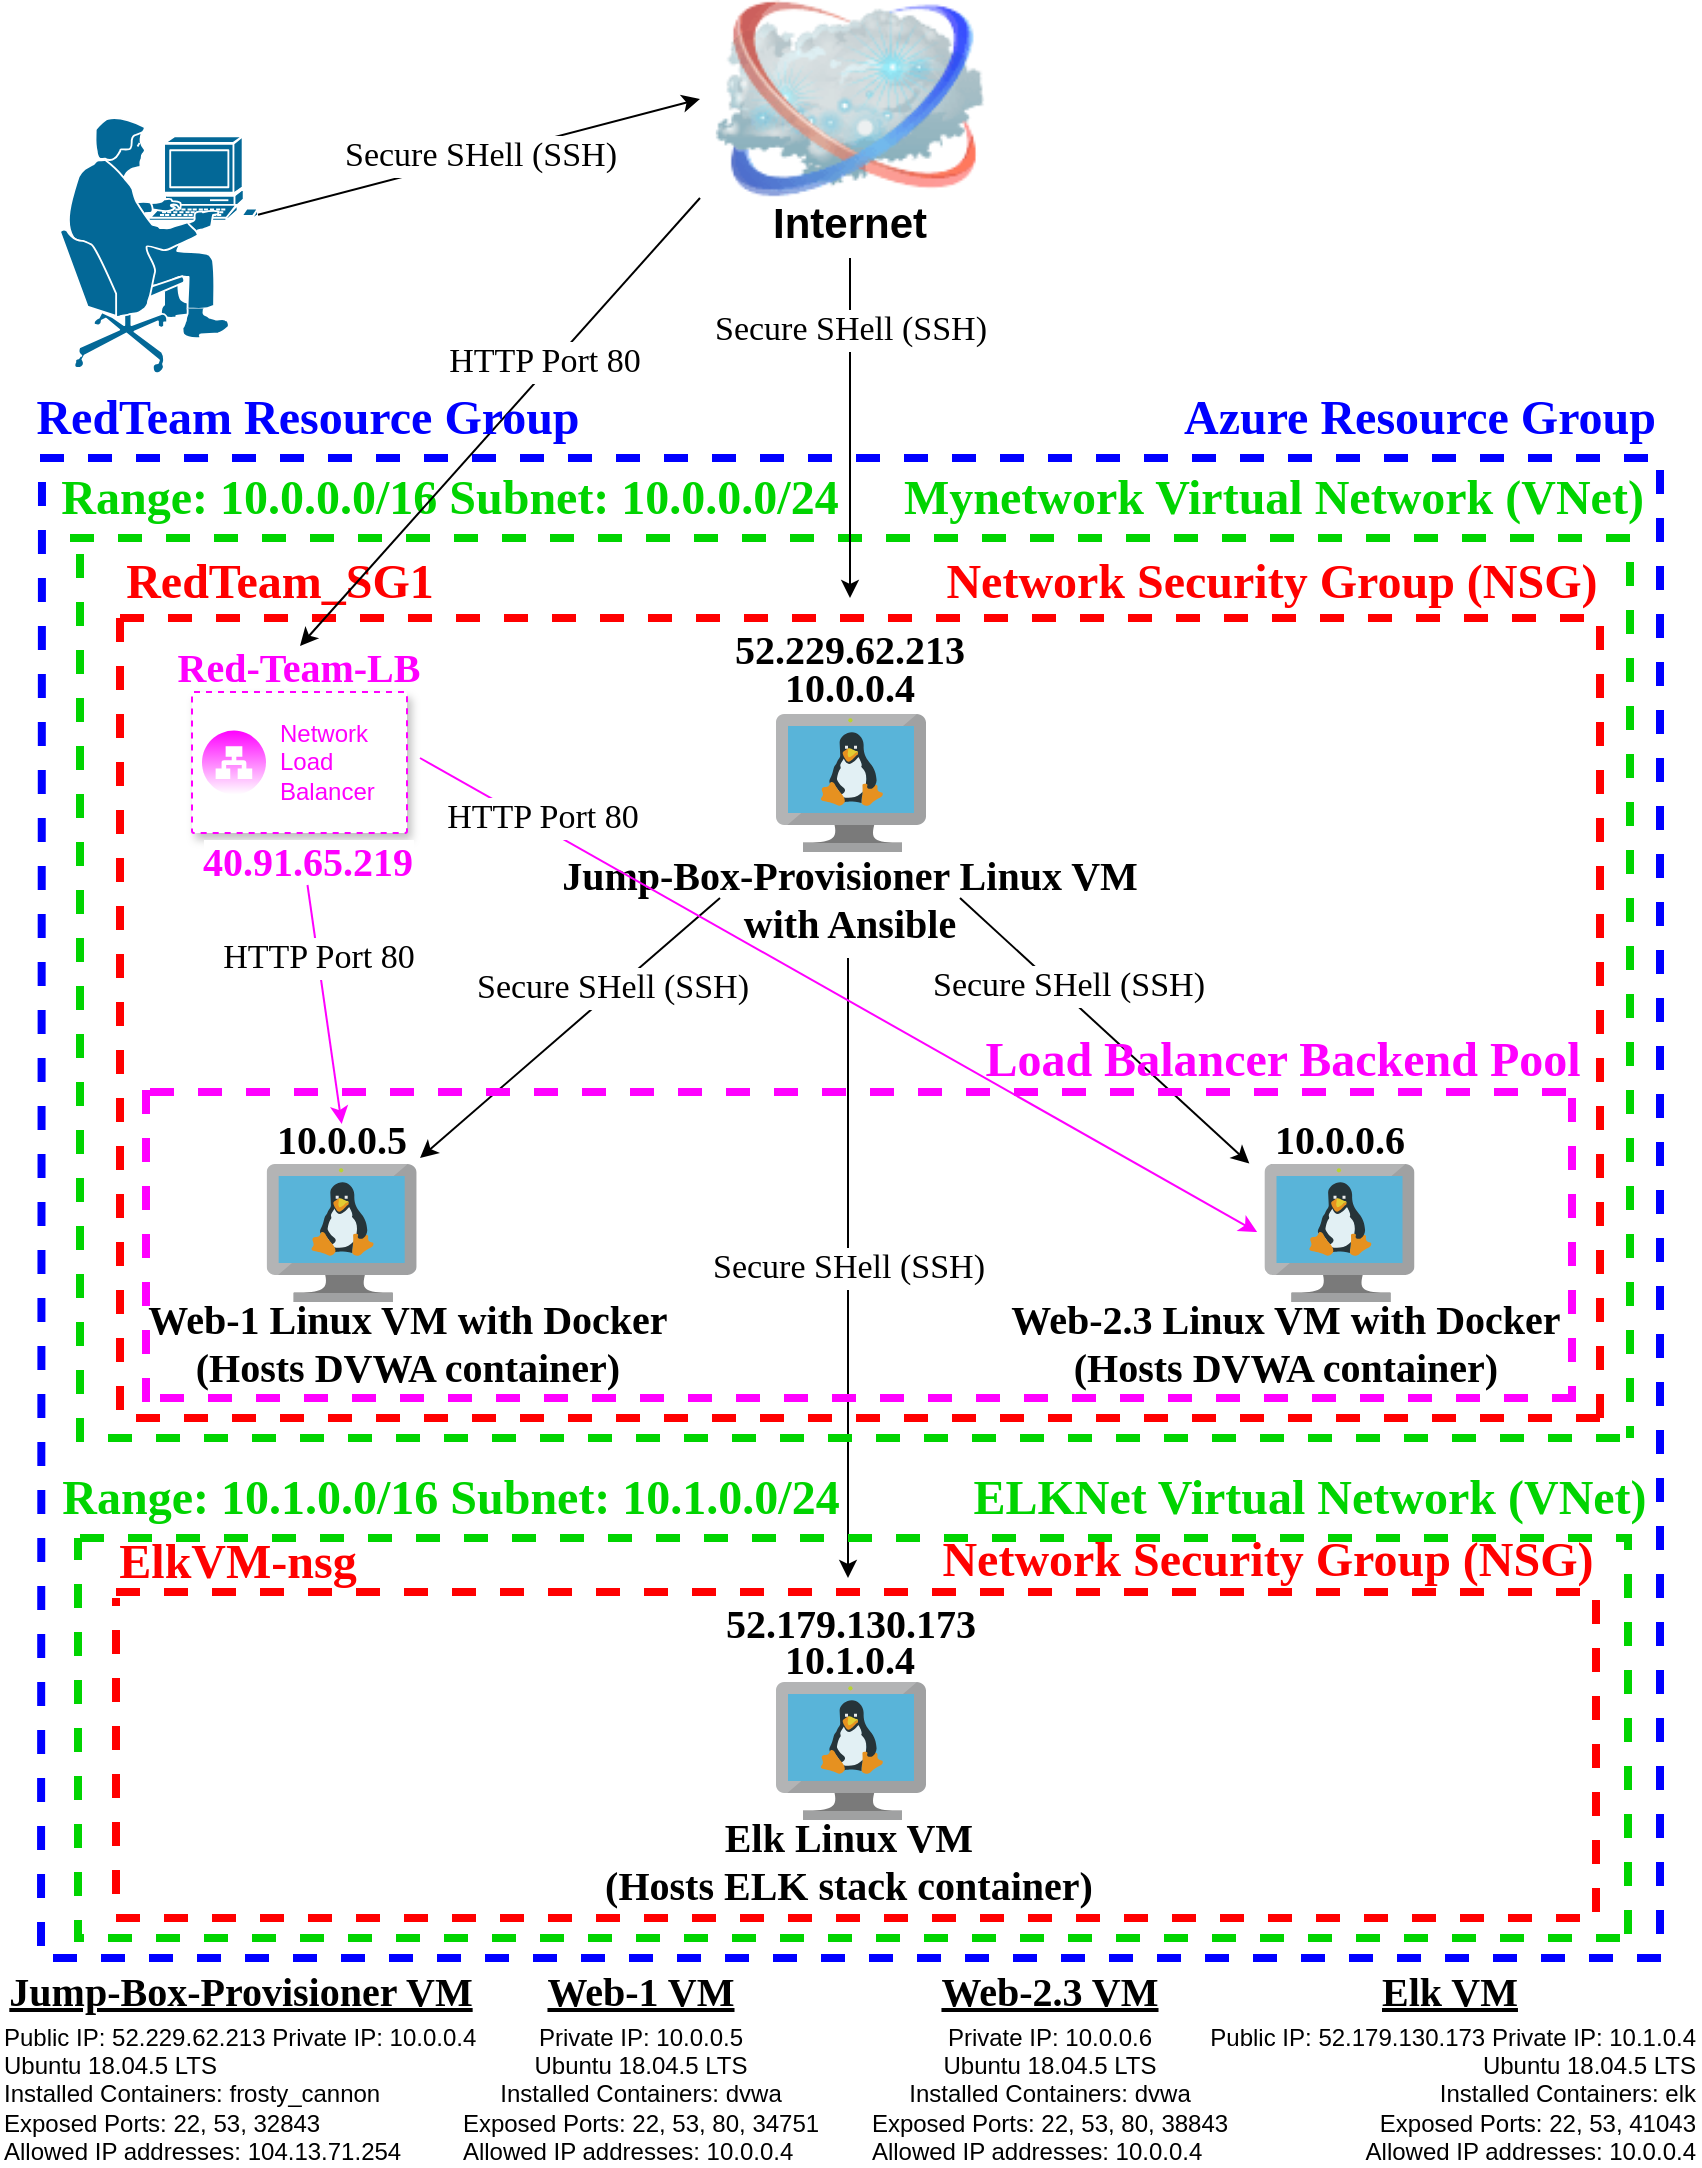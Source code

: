 <mxfile version="13.9.3" type="google"><diagram id="02WOwpYK_OLElmne_c5s" name="Page-1"><mxGraphModel dx="791" dy="720" grid="1" gridSize="10" guides="1" tooltips="1" connect="1" arrows="1" fold="1" page="1" pageScale="1" pageWidth="850" pageHeight="1100" math="0" shadow="0"><root><mxCell id="0"/><mxCell id="1" parent="0"/><mxCell id="Kz28LRGINYOFBAdoOSPc-6" value="" style="image;html=1;image=img/lib/clip_art/networking/Cloud_128x128.png" parent="1" vertex="1"><mxGeometry x="350" y="11" width="150" height="99" as="geometry"/></mxCell><mxCell id="Kz28LRGINYOFBAdoOSPc-7" value="&lt;b&gt;&lt;font style=&quot;font-size: 21px&quot;&gt;Internet&lt;/font&gt;&lt;/b&gt;" style="whiteSpace=wrap;html=1;" parent="1" vertex="1"><mxGeometry x="400" y="122" width="50" as="geometry"/></mxCell><mxCell id="Kz28LRGINYOFBAdoOSPc-10" value="" style="shape=mxgraph.cisco.people.pc_man;html=1;pointerEvents=1;dashed=0;fillColor=#036897;strokeColor=#ffffff;strokeWidth=2;verticalLabelPosition=bottom;verticalAlign=top;align=center;outlineConnect=0;" parent="1" vertex="1"><mxGeometry x="30" y="69" width="100" height="130" as="geometry"/></mxCell><mxCell id="82XxrwCYdJSL4rOQHLAX-32" value="" style="aspect=fixed;html=1;points=[];align=center;image;fontSize=12;image=img/lib/mscae/VM_Linux.svg;" parent="1" vertex="1"><mxGeometry x="388" y="368" width="75" height="69" as="geometry"/></mxCell><mxCell id="82XxrwCYdJSL4rOQHLAX-62" value="Jump-Box-Provisioner Linux VM&lt;br style=&quot;font-size: 20px&quot;&gt;with Ansible" style="text;html=1;strokeColor=none;fillColor=none;align=center;verticalAlign=middle;whiteSpace=wrap;rounded=0;dashed=1;labelBackgroundColor=none;fontFamily=Times New Roman;fontSize=20;fontStyle=1" parent="1" vertex="1"><mxGeometry x="270" y="450" width="310" height="20" as="geometry"/></mxCell><mxCell id="82XxrwCYdJSL4rOQHLAX-64" value="" style="aspect=fixed;html=1;points=[];align=center;image;fontSize=12;image=img/lib/mscae/VM_Linux.svg;" parent="1" vertex="1"><mxGeometry x="632.25" y="593" width="75" height="69" as="geometry"/></mxCell><mxCell id="82XxrwCYdJSL4rOQHLAX-66" value="" style="aspect=fixed;html=1;points=[];align=center;image;fontSize=12;image=img/lib/mscae/VM_Linux.svg;" parent="1" vertex="1"><mxGeometry x="133.34" y="593" width="75" height="69" as="geometry"/></mxCell><mxCell id="82XxrwCYdJSL4rOQHLAX-67" value="Web-1 Linux VM with Docker&lt;br&gt;(Hosts DVWA container)" style="text;html=1;strokeColor=none;fillColor=none;align=center;verticalAlign=middle;whiteSpace=wrap;rounded=0;dashed=1;labelBackgroundColor=none;fontFamily=Times New Roman;fontSize=20;fontStyle=1" parent="1" vertex="1"><mxGeometry x="69" y="672" width="270" height="20" as="geometry"/></mxCell><mxCell id="82XxrwCYdJSL4rOQHLAX-68" value="" style="aspect=fixed;html=1;points=[];align=center;image;fontSize=12;image=img/lib/mscae/VM_Linux.svg;" parent="1" vertex="1"><mxGeometry x="388" y="852" width="75" height="69" as="geometry"/></mxCell><mxCell id="82XxrwCYdJSL4rOQHLAX-71" value="" style="endArrow=classic;html=1;fontFamily=Times New Roman;fontSize=20;fontColor=#000000;entryX=-0.101;entryY=-0.003;entryDx=0;entryDy=0;entryPerimeter=0;" parent="1" target="82XxrwCYdJSL4rOQHLAX-64" edge="1"><mxGeometry relative="1" as="geometry"><mxPoint x="480" y="460" as="sourcePoint"/><mxPoint x="650" y="550" as="targetPoint"/></mxGeometry></mxCell><mxCell id="82XxrwCYdJSL4rOQHLAX-72" value="Secure SHell (SSH)" style="edgeLabel;resizable=0;html=1;align=center;verticalAlign=middle;fontStyle=0;fontFamily=Times New Roman;fontSize=17;" parent="82XxrwCYdJSL4rOQHLAX-71" connectable="0" vertex="1"><mxGeometry relative="1" as="geometry"><mxPoint x="-18" y="-23" as="offset"/></mxGeometry></mxCell><mxCell id="82XxrwCYdJSL4rOQHLAX-73" value="" style="endArrow=classic;html=1;fontFamily=Times New Roman;fontSize=20;fontColor=#000000;" parent="1" edge="1"><mxGeometry relative="1" as="geometry"><mxPoint x="360" y="460" as="sourcePoint"/><mxPoint x="210" y="590" as="targetPoint"/></mxGeometry></mxCell><mxCell id="82XxrwCYdJSL4rOQHLAX-74" value="Secure SHell (SSH)" style="edgeLabel;resizable=0;html=1;align=center;verticalAlign=middle;fontFamily=Times New Roman;fontStyle=0;fontSize=17;" parent="82XxrwCYdJSL4rOQHLAX-73" connectable="0" vertex="1"><mxGeometry relative="1" as="geometry"><mxPoint x="20.35" y="-20" as="offset"/></mxGeometry></mxCell><mxCell id="82XxrwCYdJSL4rOQHLAX-78" value="Web-2.3 Linux VM with Docker&lt;br&gt;(Hosts DVWA container)" style="text;html=1;strokeColor=none;fillColor=none;align=center;verticalAlign=middle;whiteSpace=wrap;rounded=0;dashed=1;labelBackgroundColor=none;fontFamily=Times New Roman;fontSize=20;fontStyle=1" parent="1" vertex="1"><mxGeometry x="503" y="672" width="279.5" height="20" as="geometry"/></mxCell><mxCell id="82XxrwCYdJSL4rOQHLAX-81" value="Elk Linux VM&lt;br&gt;(Hosts ELK stack container)" style="text;html=1;strokeColor=none;fillColor=none;align=center;verticalAlign=middle;whiteSpace=wrap;rounded=0;dashed=1;labelBackgroundColor=none;fontFamily=Times New Roman;fontSize=20;fontStyle=1" parent="1" vertex="1"><mxGeometry x="299.13" y="931" width="250.75" height="20" as="geometry"/></mxCell><mxCell id="82XxrwCYdJSL4rOQHLAX-82" value="10.0.0.6" style="text;html=1;strokeColor=none;fillColor=none;align=center;verticalAlign=middle;whiteSpace=wrap;rounded=0;dashed=1;labelBackgroundColor=none;fontFamily=Times New Roman;fontSize=20;fontColor=#000000;fontStyle=1" parent="1" vertex="1"><mxGeometry x="649.75" y="570" width="40" height="20" as="geometry"/></mxCell><mxCell id="82XxrwCYdJSL4rOQHLAX-83" value="10.0.0.5" style="text;html=1;strokeColor=none;fillColor=none;align=center;verticalAlign=middle;whiteSpace=wrap;rounded=0;dashed=1;labelBackgroundColor=none;fontFamily=Times New Roman;fontSize=20;fontColor=#000000;fontStyle=1" parent="1" vertex="1"><mxGeometry x="150.84" y="570" width="40" height="20" as="geometry"/></mxCell><mxCell id="82XxrwCYdJSL4rOQHLAX-85" value="10.0.0.4" style="text;html=1;strokeColor=none;fillColor=none;align=center;verticalAlign=middle;whiteSpace=wrap;rounded=0;dashed=1;labelBackgroundColor=none;fontFamily=Times New Roman;fontSize=20;fontColor=#000000;fontStyle=1" parent="1" vertex="1"><mxGeometry x="405" y="344" width="40" height="20" as="geometry"/></mxCell><mxCell id="82XxrwCYdJSL4rOQHLAX-86" value="10.1.0.4" style="text;html=1;strokeColor=none;fillColor=none;align=center;verticalAlign=middle;whiteSpace=wrap;rounded=0;dashed=1;labelBackgroundColor=none;fontFamily=Times New Roman;fontSize=20;fontColor=#000000;fontStyle=1" parent="1" vertex="1"><mxGeometry x="404.5" y="830" width="40" height="20" as="geometry"/></mxCell><mxCell id="82XxrwCYdJSL4rOQHLAX-87" value="" style="endArrow=classic;html=1;fontFamily=Times New Roman;fontSize=20;fontColor=#000000;" parent="1" edge="1"><mxGeometry relative="1" as="geometry"><mxPoint x="424" y="490" as="sourcePoint"/><mxPoint x="424" y="800" as="targetPoint"/></mxGeometry></mxCell><mxCell id="82XxrwCYdJSL4rOQHLAX-88" value="Secure SHell (SSH)" style="edgeLabel;resizable=0;html=1;align=center;verticalAlign=middle;fontStyle=0;fontFamily=Times New Roman;fontSize=17;" parent="82XxrwCYdJSL4rOQHLAX-87" connectable="0" vertex="1"><mxGeometry relative="1" as="geometry"/></mxCell><mxCell id="82XxrwCYdJSL4rOQHLAX-91" value="" style="endArrow=none;dashed=1;html=1;fontFamily=Times New Roman;fontSize=20;fontColor=#000000;fontStyle=0;strokeWidth=4;fillColor=#b0e3e6;strokeColor=#00D400;rounded=0;" parent="1" edge="1"><mxGeometry width="50" height="50" relative="1" as="geometry"><mxPoint x="810" y="730" as="sourcePoint"/><mxPoint x="40" y="280" as="targetPoint"/><Array as="points"><mxPoint x="40" y="730"/></Array></mxGeometry></mxCell><mxCell id="82XxrwCYdJSL4rOQHLAX-93" value="" style="endArrow=none;dashed=1;html=1;fontFamily=Times New Roman;fontSize=20;fontColor=#000000;fontStyle=0;strokeWidth=4;fillColor=#b0e3e6;strokeColor=#00D400;rounded=0;" parent="1" edge="1"><mxGeometry width="50" height="50" relative="1" as="geometry"><mxPoint x="35" y="280" as="sourcePoint"/><mxPoint x="815" y="730" as="targetPoint"/><Array as="points"><mxPoint x="815" y="280"/></Array></mxGeometry></mxCell><mxCell id="82XxrwCYdJSL4rOQHLAX-94" value="Mynetwork Virtual Network (VNet)" style="text;html=1;strokeColor=none;fillColor=none;align=center;verticalAlign=middle;whiteSpace=wrap;rounded=0;dashed=1;labelBackgroundColor=none;fontFamily=Times New Roman;fontSize=24;fontColor=#00D400;fontStyle=1" parent="1" vertex="1"><mxGeometry x="446" y="250" width="381.75" height="20" as="geometry"/></mxCell><mxCell id="82XxrwCYdJSL4rOQHLAX-96" value="&lt;span style=&quot;background-color: rgb(255 , 255 , 255) ; font-size: 20px&quot;&gt;&lt;font style=&quot;font-size: 20px&quot;&gt;52.229.62.213&lt;/font&gt;&lt;/span&gt;" style="text;html=1;strokeColor=none;fillColor=none;align=center;verticalAlign=middle;whiteSpace=wrap;rounded=0;dashed=1;labelBackgroundColor=none;fontFamily=Times New Roman;fontSize=20;fontColor=#000000;fontStyle=1" parent="1" vertex="1"><mxGeometry x="366.75" y="325" width="115.5" height="20" as="geometry"/></mxCell><mxCell id="82XxrwCYdJSL4rOQHLAX-98" value="" style="endArrow=none;dashed=1;html=1;fontFamily=Times New Roman;fontSize=20;fontStyle=0;strokeWidth=4;fillColor=#b0e3e6;rounded=0;fontColor=#0000FF;strokeColor=#0000FF;" parent="1" edge="1"><mxGeometry width="50" height="50" relative="1" as="geometry"><mxPoint x="830.5" y="990" as="sourcePoint"/><mxPoint x="21" y="240" as="targetPoint"/><Array as="points"><mxPoint x="20.5" y="990"/></Array></mxGeometry></mxCell><mxCell id="82XxrwCYdJSL4rOQHLAX-99" value="" style="endArrow=none;dashed=1;html=1;fontFamily=Times New Roman;fontSize=20;fontStyle=0;strokeWidth=4;fillColor=#b0e3e6;rounded=0;fontColor=#0000FF;strokeColor=#0000FF;" parent="1" edge="1"><mxGeometry width="50" height="50" relative="1" as="geometry"><mxPoint x="20" y="240" as="sourcePoint"/><mxPoint x="830" y="990" as="targetPoint"/><Array as="points"><mxPoint x="830" y="240"/></Array></mxGeometry></mxCell><mxCell id="82XxrwCYdJSL4rOQHLAX-100" value="Azure Resource Group" style="text;html=1;strokeColor=none;fillColor=none;align=center;verticalAlign=middle;whiteSpace=wrap;rounded=0;dashed=1;labelBackgroundColor=none;fontFamily=Times New Roman;fontSize=24;fontStyle=1;fontColor=#0000FF;" parent="1" vertex="1"><mxGeometry x="590.75" y="210" width="238" height="20" as="geometry"/></mxCell><mxCell id="82XxrwCYdJSL4rOQHLAX-101" value="" style="endArrow=classic;html=1;fontFamily=Times New Roman;fontSize=20;fontColor=#000000;" parent="1" edge="1"><mxGeometry relative="1" as="geometry"><mxPoint x="425" y="140" as="sourcePoint"/><mxPoint x="425" y="310" as="targetPoint"/></mxGeometry></mxCell><mxCell id="82XxrwCYdJSL4rOQHLAX-102" value="Secure SHell (SSH)" style="edgeLabel;resizable=0;html=1;align=center;verticalAlign=middle;fontStyle=0;fontFamily=Times New Roman;fontSize=17;" parent="82XxrwCYdJSL4rOQHLAX-101" connectable="0" vertex="1"><mxGeometry relative="1" as="geometry"><mxPoint y="-49" as="offset"/></mxGeometry></mxCell><mxCell id="82XxrwCYdJSL4rOQHLAX-103" value="" style="endArrow=none;dashed=1;html=1;fontFamily=Times New Roman;fontSize=20;fontColor=#000000;fontStyle=0;strokeWidth=4;fillColor=#b0e3e6;rounded=0;strokeColor=#FF0000;" parent="1" edge="1"><mxGeometry width="50" height="50" relative="1" as="geometry"><mxPoint x="800" y="720" as="sourcePoint"/><mxPoint x="60" y="320" as="targetPoint"/><Array as="points"><mxPoint x="60" y="720"/></Array></mxGeometry></mxCell><mxCell id="82XxrwCYdJSL4rOQHLAX-104" value="" style="endArrow=none;dashed=1;html=1;fontFamily=Times New Roman;fontSize=20;fontColor=#000000;fontStyle=0;strokeWidth=4;fillColor=#b0e3e6;rounded=0;strokeColor=#FF0000;" parent="1" edge="1"><mxGeometry width="50" height="50" relative="1" as="geometry"><mxPoint x="60" y="320" as="sourcePoint"/><mxPoint x="800" y="720" as="targetPoint"/><Array as="points"><mxPoint x="800" y="320"/></Array></mxGeometry></mxCell><mxCell id="82XxrwCYdJSL4rOQHLAX-105" value="Network Security Group (NSG)" style="text;html=1;strokeColor=none;fillColor=none;align=center;verticalAlign=middle;whiteSpace=wrap;rounded=0;dashed=1;labelBackgroundColor=none;fontFamily=Times New Roman;fontSize=24;fontStyle=1;fontColor=#FF0000;" parent="1" vertex="1"><mxGeometry x="468" y="292" width="335.75" height="20" as="geometry"/></mxCell><mxCell id="82XxrwCYdJSL4rOQHLAX-106" value="RedTeam_SG1" style="text;html=1;strokeColor=none;fillColor=none;align=center;verticalAlign=middle;whiteSpace=wrap;rounded=0;dashed=1;labelBackgroundColor=none;fontFamily=Times New Roman;fontSize=24;fontStyle=1;fontColor=#FF0000;" parent="1" vertex="1"><mxGeometry x="60" y="292" width="160" height="20" as="geometry"/></mxCell><mxCell id="82XxrwCYdJSL4rOQHLAX-107" value="" style="endArrow=none;dashed=1;html=1;fontFamily=Times New Roman;fontSize=20;fontColor=#000000;fontStyle=0;strokeWidth=4;fillColor=#b0e3e6;rounded=0;strokeColor=#FF0000;" parent="1" edge="1"><mxGeometry width="50" height="50" relative="1" as="geometry"><mxPoint x="790" y="970" as="sourcePoint"/><mxPoint x="58" y="810" as="targetPoint"/><Array as="points"><mxPoint x="58" y="970"/></Array></mxGeometry></mxCell><mxCell id="82XxrwCYdJSL4rOQHLAX-108" value="" style="endArrow=none;dashed=1;html=1;fontFamily=Times New Roman;fontSize=20;fontColor=#000000;fontStyle=0;strokeWidth=4;fillColor=#b0e3e6;rounded=0;strokeColor=#FF0000;" parent="1" edge="1"><mxGeometry width="50" height="50" relative="1" as="geometry"><mxPoint x="58" y="807" as="sourcePoint"/><mxPoint x="798" y="970" as="targetPoint"/><Array as="points"><mxPoint x="798" y="807"/></Array></mxGeometry></mxCell><mxCell id="82XxrwCYdJSL4rOQHLAX-109" value="Network Security Group (NSG)" style="text;html=1;strokeColor=none;fillColor=none;align=center;verticalAlign=middle;whiteSpace=wrap;rounded=0;dashed=1;labelBackgroundColor=none;fontFamily=Times New Roman;fontSize=24;fontStyle=1;fontColor=#FF0000;" parent="1" vertex="1"><mxGeometry x="466" y="781" width="335.75" height="20" as="geometry"/></mxCell><mxCell id="82XxrwCYdJSL4rOQHLAX-110" value="ElkVM-nsg" style="text;html=1;strokeColor=none;fillColor=none;align=center;verticalAlign=middle;whiteSpace=wrap;rounded=0;dashed=1;labelBackgroundColor=none;fontFamily=Times New Roman;fontSize=24;fontStyle=1;fontColor=#FF0000;" parent="1" vertex="1"><mxGeometry x="58" y="782" width="122" height="20" as="geometry"/></mxCell><mxCell id="82XxrwCYdJSL4rOQHLAX-117" value="" style="endArrow=none;dashed=1;html=1;fontFamily=Times New Roman;fontSize=20;fontColor=#000000;fontStyle=0;strokeWidth=4;fillColor=#b0e3e6;strokeColor=#00D400;rounded=0;" parent="1" edge="1"><mxGeometry width="50" height="50" relative="1" as="geometry"><mxPoint x="810" y="980" as="sourcePoint"/><mxPoint x="39" y="780" as="targetPoint"/><Array as="points"><mxPoint x="39" y="980"/></Array></mxGeometry></mxCell><mxCell id="82XxrwCYdJSL4rOQHLAX-118" value="" style="endArrow=none;dashed=1;html=1;fontFamily=Times New Roman;fontSize=20;fontColor=#000000;fontStyle=0;strokeWidth=4;fillColor=#b0e3e6;strokeColor=#00D400;rounded=0;" parent="1" edge="1"><mxGeometry width="50" height="50" relative="1" as="geometry"><mxPoint x="40" y="780" as="sourcePoint"/><mxPoint x="814" y="990" as="targetPoint"/><Array as="points"><mxPoint x="814" y="780"/></Array></mxGeometry></mxCell><mxCell id="82XxrwCYdJSL4rOQHLAX-119" value="ELKNet Virtual Network (VNet)" style="text;html=1;strokeColor=none;fillColor=none;align=center;verticalAlign=middle;whiteSpace=wrap;rounded=0;dashed=1;labelBackgroundColor=none;fontFamily=Times New Roman;fontSize=24;fontColor=#00D400;fontStyle=1" parent="1" vertex="1"><mxGeometry x="484" y="750" width="341.75" height="20" as="geometry"/></mxCell><mxCell id="82XxrwCYdJSL4rOQHLAX-120" value="Range: 10.1.0.0/16 Subnet: 10.1.0.0/24" style="text;html=1;strokeColor=none;fillColor=none;align=center;verticalAlign=middle;whiteSpace=wrap;rounded=0;dashed=1;labelBackgroundColor=none;fontFamily=Times New Roman;fontSize=24;fontColor=#00D400;fontStyle=1" parent="1" vertex="1"><mxGeometry x="26" y="750" width="399.28" height="20" as="geometry"/></mxCell><mxCell id="82XxrwCYdJSL4rOQHLAX-122" value="Range: 10.0.0.0/16 Subnet: 10.0.0.0/24" style="text;html=1;strokeColor=none;fillColor=none;align=center;verticalAlign=middle;whiteSpace=wrap;rounded=0;dashed=1;labelBackgroundColor=none;fontFamily=Times New Roman;fontSize=24;fontColor=#00D400;fontStyle=1" parent="1" vertex="1"><mxGeometry x="17" y="250" width="416" height="20" as="geometry"/></mxCell><mxCell id="82XxrwCYdJSL4rOQHLAX-124" value="" style="endArrow=classic;html=1;fontFamily=Times New Roman;fontSize=20;fontColor=#000000;exitX=0.99;exitY=0.38;exitDx=0;exitDy=0;exitPerimeter=0;entryX=0;entryY=0.5;entryDx=0;entryDy=0;" parent="1" source="Kz28LRGINYOFBAdoOSPc-10" target="Kz28LRGINYOFBAdoOSPc-6" edge="1"><mxGeometry relative="1" as="geometry"><mxPoint x="435" y="150" as="sourcePoint"/><mxPoint x="435" y="320" as="targetPoint"/></mxGeometry></mxCell><mxCell id="82XxrwCYdJSL4rOQHLAX-125" value="Secure SHell (SSH)" style="edgeLabel;resizable=0;html=1;align=center;verticalAlign=middle;fontStyle=0;fontFamily=Times New Roman;fontSize=17;" parent="82XxrwCYdJSL4rOQHLAX-124" connectable="0" vertex="1"><mxGeometry relative="1" as="geometry"><mxPoint y="-1" as="offset"/></mxGeometry></mxCell><mxCell id="82XxrwCYdJSL4rOQHLAX-127" value="Jump-Box-Provisioner VM" style="text;html=1;strokeColor=none;fillColor=none;align=center;verticalAlign=middle;whiteSpace=wrap;rounded=0;dashed=1;labelBackgroundColor=none;fontFamily=Times New Roman;fontSize=20;fontStyle=5" parent="1" vertex="1"><mxGeometry y="996" width="241" height="20" as="geometry"/></mxCell><mxCell id="82XxrwCYdJSL4rOQHLAX-130" value="Web-1 VM" style="text;html=1;strokeColor=none;fillColor=none;align=center;verticalAlign=middle;whiteSpace=wrap;rounded=0;dashed=1;labelBackgroundColor=none;fontFamily=Times New Roman;fontSize=20;fontStyle=5" parent="1" vertex="1"><mxGeometry x="270.88" y="996" width="99.25" height="20" as="geometry"/></mxCell><mxCell id="82XxrwCYdJSL4rOQHLAX-131" value="Web-2.3 VM" style="text;html=1;strokeColor=none;fillColor=none;align=center;verticalAlign=middle;whiteSpace=wrap;rounded=0;dashed=1;labelBackgroundColor=none;fontFamily=Times New Roman;fontSize=20;fontStyle=5" parent="1" vertex="1"><mxGeometry x="468" y="996" width="114" height="20" as="geometry"/></mxCell><mxCell id="82XxrwCYdJSL4rOQHLAX-132" value="Elk VM" style="text;html=1;strokeColor=none;fillColor=none;align=center;verticalAlign=middle;whiteSpace=wrap;rounded=0;dashed=1;labelBackgroundColor=none;fontFamily=Times New Roman;fontSize=20;fontStyle=5" parent="1" vertex="1"><mxGeometry x="688" y="1006" width="74" as="geometry"/></mxCell><mxCell id="82XxrwCYdJSL4rOQHLAX-138" value="" style="shadow=1;strokeWidth=1;rounded=1;absoluteArcSize=1;arcSize=2;dashed=1;labelBackgroundColor=none;fillColor=#ffffff;gradientColor=none;fontFamily=Times New Roman;fontSize=20;align=right;html=1;fontColor=#FF00FF;strokeColor=#FF00FF;" parent="1" vertex="1"><mxGeometry x="96" y="357" width="107.5" height="70.5" as="geometry"/></mxCell><mxCell id="82XxrwCYdJSL4rOQHLAX-139" value="&lt;font&gt;Network&lt;br&gt;Load&lt;br&gt;Balancer&lt;/font&gt;" style="dashed=0;connectable=0;html=1;strokeColor=none;shape=mxgraph.gcp2.network_load_balancer;part=1;labelPosition=right;verticalLabelPosition=middle;align=left;verticalAlign=middle;spacingLeft=5;fontSize=12;fontColor=#FF00FF;gradientColor=#ffffff;fillColor=#FF00FF;" parent="82XxrwCYdJSL4rOQHLAX-138" vertex="1"><mxGeometry y="0.5" width="32" height="32" relative="1" as="geometry"><mxPoint x="5" y="-16" as="offset"/></mxGeometry></mxCell><mxCell id="82XxrwCYdJSL4rOQHLAX-140" value="" style="endArrow=classic;html=1;fontFamily=Times New Roman;fontSize=20;fontColor=#000000;exitX=0;exitY=1;exitDx=0;exitDy=0;" parent="1" source="Kz28LRGINYOFBAdoOSPc-6" edge="1"><mxGeometry relative="1" as="geometry"><mxPoint x="435" y="150" as="sourcePoint"/><mxPoint x="150" y="334" as="targetPoint"/></mxGeometry></mxCell><mxCell id="82XxrwCYdJSL4rOQHLAX-141" value="HTTP Port 80" style="edgeLabel;resizable=0;html=1;align=center;verticalAlign=middle;fontStyle=0;fontFamily=Times New Roman;fontSize=17;" parent="82XxrwCYdJSL4rOQHLAX-140" connectable="0" vertex="1"><mxGeometry relative="1" as="geometry"><mxPoint x="22" y="-30" as="offset"/></mxGeometry></mxCell><mxCell id="82XxrwCYdJSL4rOQHLAX-142" value="" style="endArrow=classic;html=1;fontFamily=Times New Roman;fontSize=20;fontColor=#000000;entryX=0.5;entryY=0;entryDx=0;entryDy=0;strokeColor=#FF00FF;exitX=0.5;exitY=1;exitDx=0;exitDy=0;" parent="1" edge="1"><mxGeometry relative="1" as="geometry"><mxPoint x="153.745" y="453.5" as="sourcePoint"/><mxPoint x="170.84" y="573" as="targetPoint"/></mxGeometry></mxCell><mxCell id="82XxrwCYdJSL4rOQHLAX-143" value="HTTP Port 80" style="edgeLabel;resizable=0;html=1;align=center;verticalAlign=middle;fontStyle=0;fontFamily=Times New Roman;fontSize=17;" parent="82XxrwCYdJSL4rOQHLAX-142" connectable="0" vertex="1"><mxGeometry relative="1" as="geometry"><mxPoint x="-3.77" y="-23.36" as="offset"/></mxGeometry></mxCell><mxCell id="82XxrwCYdJSL4rOQHLAX-149" value="" style="endArrow=none;dashed=1;html=1;strokeWidth=4;fontFamily=Times New Roman;fontSize=25;fontStyle=1;fontColor=#FFFF00;strokeColor=#FF00FF;rounded=0;" parent="1" edge="1"><mxGeometry width="50" height="50" relative="1" as="geometry"><mxPoint x="75" y="557" as="sourcePoint"/><mxPoint x="795" y="557" as="targetPoint"/></mxGeometry></mxCell><mxCell id="82XxrwCYdJSL4rOQHLAX-150" value="" style="endArrow=none;dashed=1;html=1;strokeWidth=4;fontFamily=Times New Roman;fontSize=25;fontStyle=1;fontColor=#FFFF00;strokeColor=#FF00FF;rounded=0;" parent="1" edge="1"><mxGeometry width="50" height="50" relative="1" as="geometry"><mxPoint x="80" y="710" as="sourcePoint"/><mxPoint x="800" y="710" as="targetPoint"/></mxGeometry></mxCell><mxCell id="82XxrwCYdJSL4rOQHLAX-151" value="" style="endArrow=none;dashed=1;html=1;strokeWidth=4;fontFamily=Times New Roman;fontSize=25;fontStyle=1;fontColor=#FFFF00;strokeColor=#FF00FF;rounded=0;" parent="1" edge="1"><mxGeometry width="50" height="50" relative="1" as="geometry"><mxPoint x="73" y="556" as="sourcePoint"/><mxPoint x="73" y="716" as="targetPoint"/></mxGeometry></mxCell><mxCell id="82XxrwCYdJSL4rOQHLAX-152" value="" style="endArrow=none;dashed=1;html=1;strokeWidth=4;fontFamily=Times New Roman;fontSize=25;fontStyle=1;fontColor=#FFFF00;strokeColor=#FF00FF;rounded=0;" parent="1" edge="1"><mxGeometry width="50" height="50" relative="1" as="geometry"><mxPoint x="786" y="560" as="sourcePoint"/><mxPoint x="786" y="710" as="targetPoint"/></mxGeometry></mxCell><mxCell id="82XxrwCYdJSL4rOQHLAX-153" value="&lt;font color=&quot;#ff00ff&quot;&gt;Load Balancer Backend Pool&lt;/font&gt;" style="text;html=1;strokeColor=none;fillColor=none;align=center;verticalAlign=middle;whiteSpace=wrap;rounded=0;dashed=1;labelBackgroundColor=none;fontFamily=Times New Roman;fontSize=24;fontStyle=1;fontColor=#0000FF;" parent="1" vertex="1"><mxGeometry x="490" y="531" width="303.25" height="20" as="geometry"/></mxCell><mxCell id="82XxrwCYdJSL4rOQHLAX-154" value="Red-Team-LB" style="text;html=1;strokeColor=none;fillColor=none;align=center;verticalAlign=middle;whiteSpace=wrap;rounded=0;dashed=1;labelBackgroundColor=none;fontFamily=Times New Roman;fontSize=20;fontStyle=1;fontColor=#FF00FF;" parent="1" vertex="1"><mxGeometry x="85.07" y="334" width="129.36" height="20" as="geometry"/></mxCell><mxCell id="82XxrwCYdJSL4rOQHLAX-156" value="" style="endArrow=classic;html=1;fontFamily=Times New Roman;fontSize=20;fontColor=#000000;entryX=-0.049;entryY=0.493;entryDx=0;entryDy=0;entryPerimeter=0;strokeColor=#FF00FF;" parent="1" target="82XxrwCYdJSL4rOQHLAX-64" edge="1"><mxGeometry relative="1" as="geometry"><mxPoint x="210" y="390" as="sourcePoint"/><mxPoint x="180.84" y="580" as="targetPoint"/></mxGeometry></mxCell><mxCell id="82XxrwCYdJSL4rOQHLAX-157" value="HTTP Port 80" style="edgeLabel;resizable=0;html=1;align=center;verticalAlign=middle;fontStyle=0;fontFamily=Times New Roman;fontSize=17;" parent="82XxrwCYdJSL4rOQHLAX-156" connectable="0" vertex="1"><mxGeometry relative="1" as="geometry"><mxPoint x="-148.75" y="-88.98" as="offset"/></mxGeometry></mxCell><mxCell id="82XxrwCYdJSL4rOQHLAX-161" value="&lt;span style=&quot;background-color: rgb(255 , 255 , 255)&quot;&gt;&lt;font style=&quot;font-size: 20px&quot;&gt;40.91.65.219&lt;/font&gt;&lt;/span&gt;" style="text;html=1;strokeColor=none;fillColor=none;align=center;verticalAlign=middle;whiteSpace=wrap;rounded=0;dashed=1;labelBackgroundColor=none;fontFamily=Times New Roman;fontSize=20;fontStyle=1;fontColor=#FF00FF;" parent="1" vertex="1"><mxGeometry x="109.53" y="430.5" width="88.43" height="20" as="geometry"/></mxCell><mxCell id="82XxrwCYdJSL4rOQHLAX-162" value="&lt;span style=&quot;background-color: rgb(255 , 255 , 255)&quot;&gt;&lt;font style=&quot;font-size: 20px&quot;&gt;52.179.130.173&lt;/font&gt;&lt;/span&gt;" style="text;html=1;strokeColor=none;fillColor=none;align=center;verticalAlign=middle;whiteSpace=wrap;rounded=0;dashed=1;labelBackgroundColor=none;fontFamily=Times New Roman;fontSize=20;fontColor=#000000;fontStyle=1" parent="1" vertex="1"><mxGeometry x="363" y="812" width="125" height="20" as="geometry"/></mxCell><mxCell id="ToiVDwHcmvnht1CS_LHR-2" value="Public IP:&amp;nbsp;&lt;span style=&quot;background-color: rgb(255 , 255 , 255)&quot;&gt;&lt;font style=&quot;font-size: 12px&quot;&gt;52.229.62.213 Private IP: 10.0.0.4&lt;/font&gt;&lt;/span&gt;&lt;br style=&quot;font-size: 12px&quot;&gt;Ubuntu 18.04.5 LTS&lt;br style=&quot;font-size: 12px&quot;&gt;Installed Containers: frosty_cannon&lt;br style=&quot;font-size: 12px&quot;&gt;Exposed Ports: 22, 53, 32843&lt;br style=&quot;font-size: 12px&quot;&gt;Allowed IP addresses: 104.13.71.254" style="text;html=1;strokeColor=none;fillColor=none;align=left;verticalAlign=middle;whiteSpace=wrap;rounded=0;fontSize=12;" parent="1" vertex="1"><mxGeometry y="1023" width="240" height="70" as="geometry"/></mxCell><mxCell id="ToiVDwHcmvnht1CS_LHR-3" value="Private IP: 10.0.0.5&lt;br style=&quot;font-size: 12px&quot;&gt;Ubuntu 18.04.5 LTS&lt;br style=&quot;font-size: 12px&quot;&gt;Installed Containers: dvwa&lt;br style=&quot;font-size: 12px&quot;&gt;Exposed Ports: 22, 53, 80, 34751&lt;br style=&quot;font-size: 12px&quot;&gt;&lt;div style=&quot;text-align: left&quot;&gt;&lt;span&gt;Allowed IP addresses: &lt;/span&gt;&lt;span style=&quot;background-color: rgb(255 , 255 , 255)&quot;&gt;10.0.0.4&lt;/span&gt;&lt;/div&gt;" style="text;html=1;strokeColor=none;fillColor=none;align=center;verticalAlign=middle;whiteSpace=wrap;rounded=0;fontSize=12;" parent="1" vertex="1"><mxGeometry x="220" y="1023" width="201" height="70" as="geometry"/></mxCell><mxCell id="ToiVDwHcmvnht1CS_LHR-4" value="Private IP: 10.0.0.6&lt;br style=&quot;font-size: 12px&quot;&gt;Ubuntu 18.04.5 LTS&lt;br&gt;Installed Containers: dvwa&lt;br style=&quot;font-size: 12px&quot;&gt;Exposed Ports: 22, 53, 80, 38843&lt;br style=&quot;font-size: 12px&quot;&gt;&lt;div style=&quot;text-align: left&quot;&gt;&lt;span&gt;Allowed IP addresses: &lt;/span&gt;&lt;span style=&quot;background-color: rgb(255 , 255 , 255)&quot;&gt;10.0.0.4&lt;/span&gt;&lt;/div&gt;" style="text;html=1;strokeColor=none;fillColor=none;align=center;verticalAlign=middle;whiteSpace=wrap;rounded=0;fontSize=12;" parent="1" vertex="1"><mxGeometry x="420" y="1023" width="210" height="70" as="geometry"/></mxCell><mxCell id="ToiVDwHcmvnht1CS_LHR-5" value="Public IP&lt;font style=&quot;font-size: 12px&quot;&gt;:&amp;nbsp;&lt;span style=&quot;font-family: &amp;#34;az_ea_font&amp;#34; , &amp;#34;segoe ui&amp;#34; , &amp;#34;az_font&amp;#34; , , , &amp;#34;blinkmacsystemfont&amp;#34; , &amp;#34;roboto&amp;#34; , &amp;#34;oxygen&amp;#34; , &amp;#34;ubuntu&amp;#34; , &amp;#34;cantarell&amp;#34; , &amp;#34;open sans&amp;#34; , &amp;#34;helvetica neue&amp;#34; , sans-serif ; background-color: rgb(255 , 255 , 255)&quot;&gt;52.179.130.173&amp;nbsp;&lt;/span&gt;&lt;/font&gt;Private IP: 10.1.0.4&lt;br style=&quot;font-size: 12px&quot;&gt;Ubuntu 18.04.5 LTS&lt;br style=&quot;font-size: 12px&quot;&gt;Installed Containers: elk&lt;br style=&quot;font-size: 12px&quot;&gt;Exposed Ports: 22, 53, 41043&lt;br style=&quot;font-size: 12px&quot;&gt;Allowed IP addresses:&amp;nbsp;10.0.0.4" style="text;html=1;strokeColor=none;fillColor=none;align=right;verticalAlign=middle;whiteSpace=wrap;rounded=0;fontSize=12;" parent="1" vertex="1"><mxGeometry x="600" y="1023" width="250" height="70" as="geometry"/></mxCell><mxCell id="H4bBOkGCu1q44MUfQHTI-1" value="RedTeam Resource Group" style="text;html=1;strokeColor=none;fillColor=none;align=center;verticalAlign=middle;whiteSpace=wrap;rounded=0;dashed=1;labelBackgroundColor=none;fontFamily=Times New Roman;fontSize=24;fontStyle=1;fontColor=#0000FF;" vertex="1" parent="1"><mxGeometry x="17" y="210" width="274" height="20" as="geometry"/></mxCell></root></mxGraphModel></diagram></mxfile>